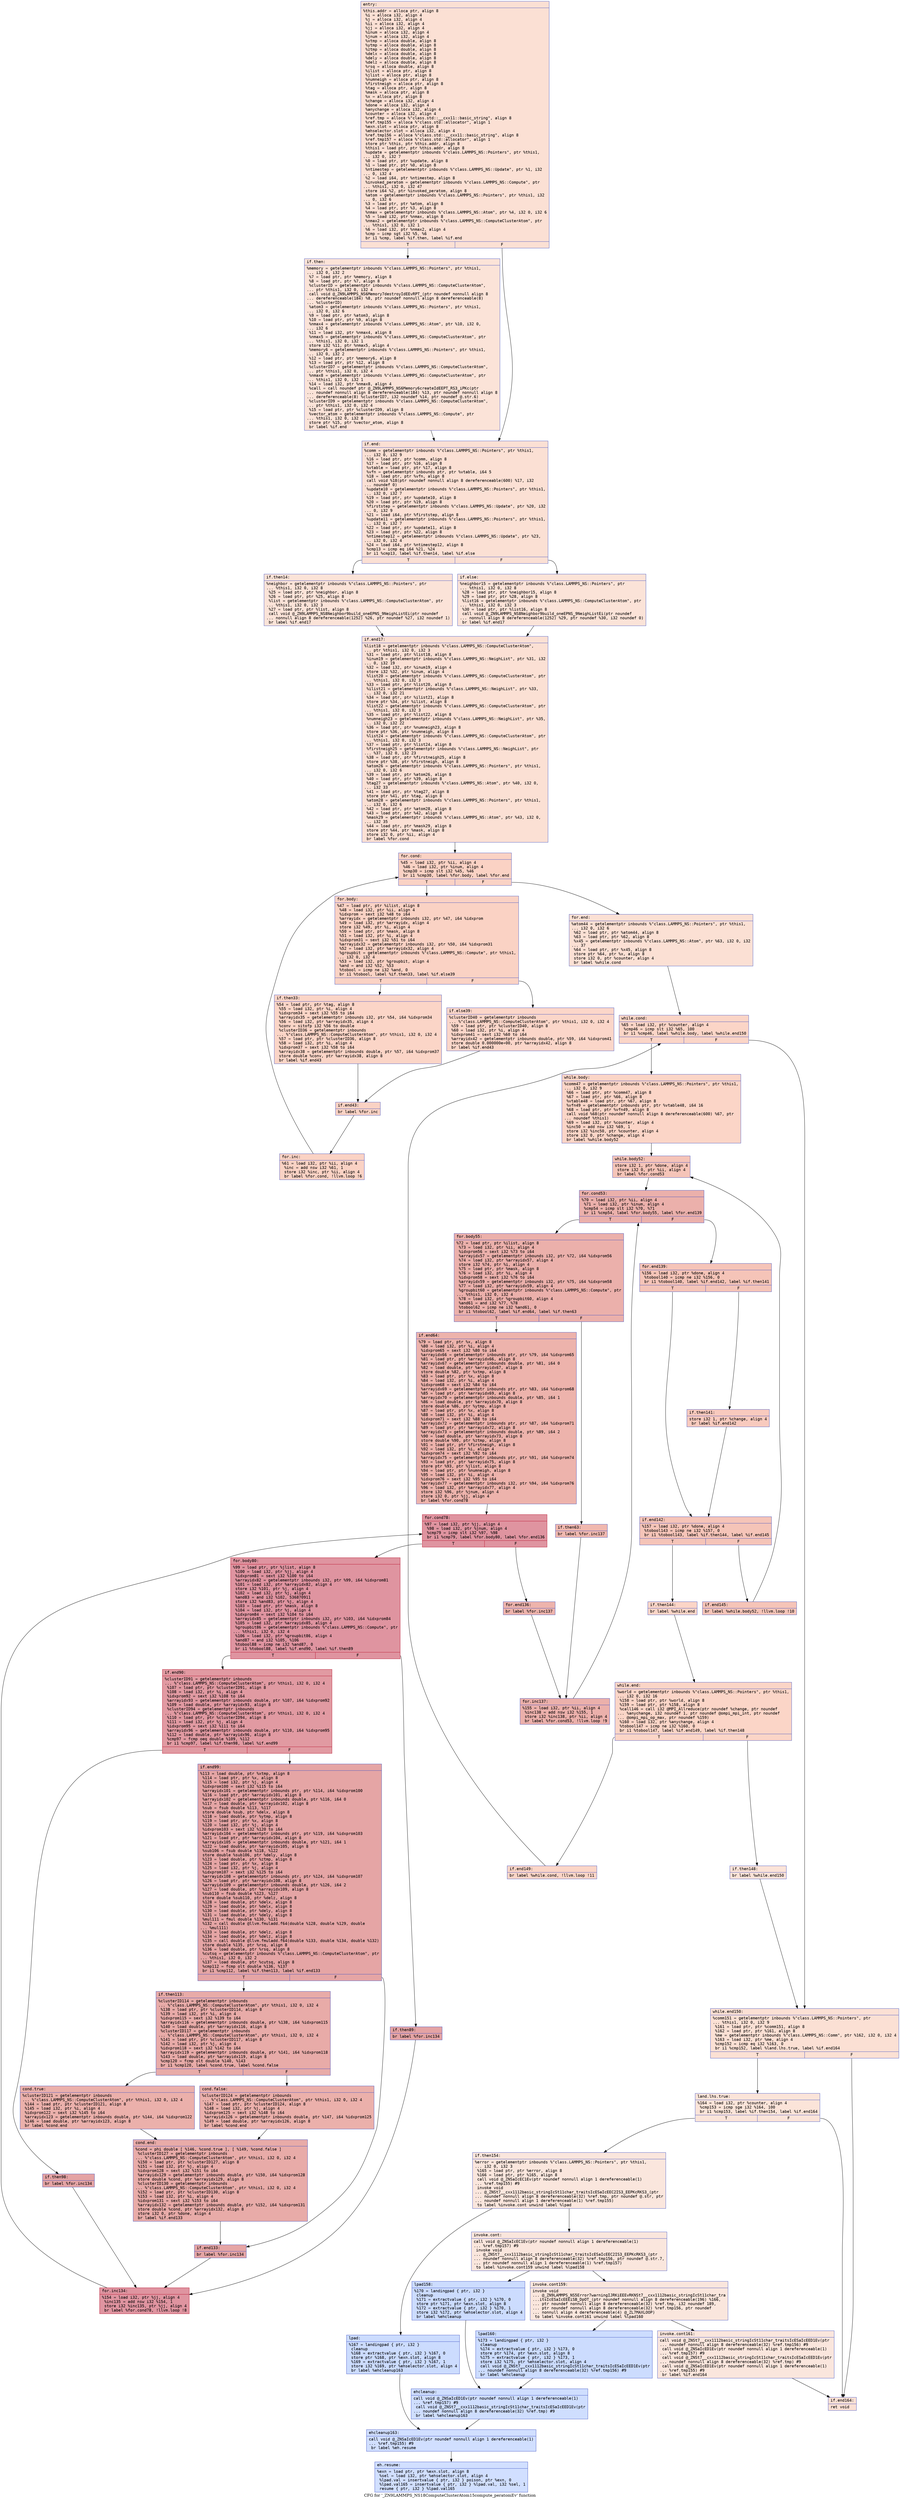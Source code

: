 digraph "CFG for '_ZN9LAMMPS_NS18ComputeClusterAtom15compute_peratomEv' function" {
	label="CFG for '_ZN9LAMMPS_NS18ComputeClusterAtom15compute_peratomEv' function";

	Node0x55ca2676bb70 [shape=record,color="#3d50c3ff", style=filled, fillcolor="#f7b99e70" fontname="Courier",label="{entry:\l|  %this.addr = alloca ptr, align 8\l  %i = alloca i32, align 4\l  %j = alloca i32, align 4\l  %ii = alloca i32, align 4\l  %jj = alloca i32, align 4\l  %inum = alloca i32, align 4\l  %jnum = alloca i32, align 4\l  %xtmp = alloca double, align 8\l  %ytmp = alloca double, align 8\l  %ztmp = alloca double, align 8\l  %delx = alloca double, align 8\l  %dely = alloca double, align 8\l  %delz = alloca double, align 8\l  %rsq = alloca double, align 8\l  %ilist = alloca ptr, align 8\l  %jlist = alloca ptr, align 8\l  %numneigh = alloca ptr, align 8\l  %firstneigh = alloca ptr, align 8\l  %tag = alloca ptr, align 8\l  %mask = alloca ptr, align 8\l  %x = alloca ptr, align 8\l  %change = alloca i32, align 4\l  %done = alloca i32, align 4\l  %anychange = alloca i32, align 4\l  %counter = alloca i32, align 4\l  %ref.tmp = alloca %\"class.std::__cxx11::basic_string\", align 8\l  %ref.tmp155 = alloca %\"class.std::allocator\", align 1\l  %exn.slot = alloca ptr, align 8\l  %ehselector.slot = alloca i32, align 4\l  %ref.tmp156 = alloca %\"class.std::__cxx11::basic_string\", align 8\l  %ref.tmp157 = alloca %\"class.std::allocator\", align 1\l  store ptr %this, ptr %this.addr, align 8\l  %this1 = load ptr, ptr %this.addr, align 8\l  %update = getelementptr inbounds %\"class.LAMMPS_NS::Pointers\", ptr %this1,\l... i32 0, i32 7\l  %0 = load ptr, ptr %update, align 8\l  %1 = load ptr, ptr %0, align 8\l  %ntimestep = getelementptr inbounds %\"class.LAMMPS_NS::Update\", ptr %1, i32\l... 0, i32 4\l  %2 = load i64, ptr %ntimestep, align 8\l  %invoked_peratom = getelementptr inbounds %\"class.LAMMPS_NS::Compute\", ptr\l... %this1, i32 0, i32 47\l  store i64 %2, ptr %invoked_peratom, align 8\l  %atom = getelementptr inbounds %\"class.LAMMPS_NS::Pointers\", ptr %this1, i32\l... 0, i32 6\l  %3 = load ptr, ptr %atom, align 8\l  %4 = load ptr, ptr %3, align 8\l  %nmax = getelementptr inbounds %\"class.LAMMPS_NS::Atom\", ptr %4, i32 0, i32 6\l  %5 = load i32, ptr %nmax, align 8\l  %nmax2 = getelementptr inbounds %\"class.LAMMPS_NS::ComputeClusterAtom\", ptr\l... %this1, i32 0, i32 1\l  %6 = load i32, ptr %nmax2, align 4\l  %cmp = icmp sgt i32 %5, %6\l  br i1 %cmp, label %if.then, label %if.end\l|{<s0>T|<s1>F}}"];
	Node0x55ca2676bb70:s0 -> Node0x55ca2676dd20[tooltip="entry -> if.then\nProbability 50.00%" ];
	Node0x55ca2676bb70:s1 -> Node0x55ca2676dd90[tooltip="entry -> if.end\nProbability 50.00%" ];
	Node0x55ca2676dd20 [shape=record,color="#3d50c3ff", style=filled, fillcolor="#f6bfa670" fontname="Courier",label="{if.then:\l|  %memory = getelementptr inbounds %\"class.LAMMPS_NS::Pointers\", ptr %this1,\l... i32 0, i32 2\l  %7 = load ptr, ptr %memory, align 8\l  %8 = load ptr, ptr %7, align 8\l  %clusterID = getelementptr inbounds %\"class.LAMMPS_NS::ComputeClusterAtom\",\l... ptr %this1, i32 0, i32 4\l  call void @_ZN9LAMMPS_NS6Memory7destroyIdEEvRPT_(ptr noundef nonnull align 8\l... dereferenceable(184) %8, ptr noundef nonnull align 8 dereferenceable(8)\l... %clusterID)\l  %atom3 = getelementptr inbounds %\"class.LAMMPS_NS::Pointers\", ptr %this1,\l... i32 0, i32 6\l  %9 = load ptr, ptr %atom3, align 8\l  %10 = load ptr, ptr %9, align 8\l  %nmax4 = getelementptr inbounds %\"class.LAMMPS_NS::Atom\", ptr %10, i32 0,\l... i32 6\l  %11 = load i32, ptr %nmax4, align 8\l  %nmax5 = getelementptr inbounds %\"class.LAMMPS_NS::ComputeClusterAtom\", ptr\l... %this1, i32 0, i32 1\l  store i32 %11, ptr %nmax5, align 4\l  %memory6 = getelementptr inbounds %\"class.LAMMPS_NS::Pointers\", ptr %this1,\l... i32 0, i32 2\l  %12 = load ptr, ptr %memory6, align 8\l  %13 = load ptr, ptr %12, align 8\l  %clusterID7 = getelementptr inbounds %\"class.LAMMPS_NS::ComputeClusterAtom\",\l... ptr %this1, i32 0, i32 4\l  %nmax8 = getelementptr inbounds %\"class.LAMMPS_NS::ComputeClusterAtom\", ptr\l... %this1, i32 0, i32 1\l  %14 = load i32, ptr %nmax8, align 4\l  %call = call noundef ptr @_ZN9LAMMPS_NS6Memory6createIdEEPT_RS3_iPKc(ptr\l... noundef nonnull align 8 dereferenceable(184) %13, ptr noundef nonnull align 8\l... dereferenceable(8) %clusterID7, i32 noundef %14, ptr noundef @.str.6)\l  %clusterID9 = getelementptr inbounds %\"class.LAMMPS_NS::ComputeClusterAtom\",\l... ptr %this1, i32 0, i32 4\l  %15 = load ptr, ptr %clusterID9, align 8\l  %vector_atom = getelementptr inbounds %\"class.LAMMPS_NS::Compute\", ptr\l... %this1, i32 0, i32 8\l  store ptr %15, ptr %vector_atom, align 8\l  br label %if.end\l}"];
	Node0x55ca2676dd20 -> Node0x55ca2676dd90[tooltip="if.then -> if.end\nProbability 100.00%" ];
	Node0x55ca2676dd90 [shape=record,color="#3d50c3ff", style=filled, fillcolor="#f7b99e70" fontname="Courier",label="{if.end:\l|  %comm = getelementptr inbounds %\"class.LAMMPS_NS::Pointers\", ptr %this1,\l... i32 0, i32 9\l  %16 = load ptr, ptr %comm, align 8\l  %17 = load ptr, ptr %16, align 8\l  %vtable = load ptr, ptr %17, align 8\l  %vfn = getelementptr inbounds ptr, ptr %vtable, i64 5\l  %18 = load ptr, ptr %vfn, align 8\l  call void %18(ptr noundef nonnull align 8 dereferenceable(600) %17, i32\l... noundef 0)\l  %update10 = getelementptr inbounds %\"class.LAMMPS_NS::Pointers\", ptr %this1,\l... i32 0, i32 7\l  %19 = load ptr, ptr %update10, align 8\l  %20 = load ptr, ptr %19, align 8\l  %firststep = getelementptr inbounds %\"class.LAMMPS_NS::Update\", ptr %20, i32\l... 0, i32 9\l  %21 = load i64, ptr %firststep, align 8\l  %update11 = getelementptr inbounds %\"class.LAMMPS_NS::Pointers\", ptr %this1,\l... i32 0, i32 7\l  %22 = load ptr, ptr %update11, align 8\l  %23 = load ptr, ptr %22, align 8\l  %ntimestep12 = getelementptr inbounds %\"class.LAMMPS_NS::Update\", ptr %23,\l... i32 0, i32 4\l  %24 = load i64, ptr %ntimestep12, align 8\l  %cmp13 = icmp eq i64 %21, %24\l  br i1 %cmp13, label %if.then14, label %if.else\l|{<s0>T|<s1>F}}"];
	Node0x55ca2676dd90:s0 -> Node0x55ca267702f0[tooltip="if.end -> if.then14\nProbability 50.00%" ];
	Node0x55ca2676dd90:s1 -> Node0x55ca267703d0[tooltip="if.end -> if.else\nProbability 50.00%" ];
	Node0x55ca267702f0 [shape=record,color="#3d50c3ff", style=filled, fillcolor="#f6bfa670" fontname="Courier",label="{if.then14:\l|  %neighbor = getelementptr inbounds %\"class.LAMMPS_NS::Pointers\", ptr\l... %this1, i32 0, i32 8\l  %25 = load ptr, ptr %neighbor, align 8\l  %26 = load ptr, ptr %25, align 8\l  %list = getelementptr inbounds %\"class.LAMMPS_NS::ComputeClusterAtom\", ptr\l... %this1, i32 0, i32 3\l  %27 = load ptr, ptr %list, align 8\l  call void @_ZN9LAMMPS_NS8Neighbor9build_oneEPNS_9NeighListEi(ptr noundef\l... nonnull align 8 dereferenceable(1252) %26, ptr noundef %27, i32 noundef 1)\l  br label %if.end17\l}"];
	Node0x55ca267702f0 -> Node0x55ca267709c0[tooltip="if.then14 -> if.end17\nProbability 100.00%" ];
	Node0x55ca267703d0 [shape=record,color="#3d50c3ff", style=filled, fillcolor="#f6bfa670" fontname="Courier",label="{if.else:\l|  %neighbor15 = getelementptr inbounds %\"class.LAMMPS_NS::Pointers\", ptr\l... %this1, i32 0, i32 8\l  %28 = load ptr, ptr %neighbor15, align 8\l  %29 = load ptr, ptr %28, align 8\l  %list16 = getelementptr inbounds %\"class.LAMMPS_NS::ComputeClusterAtom\", ptr\l... %this1, i32 0, i32 3\l  %30 = load ptr, ptr %list16, align 8\l  call void @_ZN9LAMMPS_NS8Neighbor9build_oneEPNS_9NeighListEi(ptr noundef\l... nonnull align 8 dereferenceable(1252) %29, ptr noundef %30, i32 noundef 0)\l  br label %if.end17\l}"];
	Node0x55ca267703d0 -> Node0x55ca267709c0[tooltip="if.else -> if.end17\nProbability 100.00%" ];
	Node0x55ca267709c0 [shape=record,color="#3d50c3ff", style=filled, fillcolor="#f7b99e70" fontname="Courier",label="{if.end17:\l|  %list18 = getelementptr inbounds %\"class.LAMMPS_NS::ComputeClusterAtom\",\l... ptr %this1, i32 0, i32 3\l  %31 = load ptr, ptr %list18, align 8\l  %inum19 = getelementptr inbounds %\"class.LAMMPS_NS::NeighList\", ptr %31, i32\l... 0, i32 19\l  %32 = load i32, ptr %inum19, align 4\l  store i32 %32, ptr %inum, align 4\l  %list20 = getelementptr inbounds %\"class.LAMMPS_NS::ComputeClusterAtom\", ptr\l... %this1, i32 0, i32 3\l  %33 = load ptr, ptr %list20, align 8\l  %ilist21 = getelementptr inbounds %\"class.LAMMPS_NS::NeighList\", ptr %33,\l... i32 0, i32 21\l  %34 = load ptr, ptr %ilist21, align 8\l  store ptr %34, ptr %ilist, align 8\l  %list22 = getelementptr inbounds %\"class.LAMMPS_NS::ComputeClusterAtom\", ptr\l... %this1, i32 0, i32 3\l  %35 = load ptr, ptr %list22, align 8\l  %numneigh23 = getelementptr inbounds %\"class.LAMMPS_NS::NeighList\", ptr %35,\l... i32 0, i32 22\l  %36 = load ptr, ptr %numneigh23, align 8\l  store ptr %36, ptr %numneigh, align 8\l  %list24 = getelementptr inbounds %\"class.LAMMPS_NS::ComputeClusterAtom\", ptr\l... %this1, i32 0, i32 3\l  %37 = load ptr, ptr %list24, align 8\l  %firstneigh25 = getelementptr inbounds %\"class.LAMMPS_NS::NeighList\", ptr\l... %37, i32 0, i32 23\l  %38 = load ptr, ptr %firstneigh25, align 8\l  store ptr %38, ptr %firstneigh, align 8\l  %atom26 = getelementptr inbounds %\"class.LAMMPS_NS::Pointers\", ptr %this1,\l... i32 0, i32 6\l  %39 = load ptr, ptr %atom26, align 8\l  %40 = load ptr, ptr %39, align 8\l  %tag27 = getelementptr inbounds %\"class.LAMMPS_NS::Atom\", ptr %40, i32 0,\l... i32 33\l  %41 = load ptr, ptr %tag27, align 8\l  store ptr %41, ptr %tag, align 8\l  %atom28 = getelementptr inbounds %\"class.LAMMPS_NS::Pointers\", ptr %this1,\l... i32 0, i32 6\l  %42 = load ptr, ptr %atom28, align 8\l  %43 = load ptr, ptr %42, align 8\l  %mask29 = getelementptr inbounds %\"class.LAMMPS_NS::Atom\", ptr %43, i32 0,\l... i32 35\l  %44 = load ptr, ptr %mask29, align 8\l  store ptr %44, ptr %mask, align 8\l  store i32 0, ptr %ii, align 4\l  br label %for.cond\l}"];
	Node0x55ca267709c0 -> Node0x55ca267725e0[tooltip="if.end17 -> for.cond\nProbability 100.00%" ];
	Node0x55ca267725e0 [shape=record,color="#3d50c3ff", style=filled, fillcolor="#f4987a70" fontname="Courier",label="{for.cond:\l|  %45 = load i32, ptr %ii, align 4\l  %46 = load i32, ptr %inum, align 4\l  %cmp30 = icmp slt i32 %45, %46\l  br i1 %cmp30, label %for.body, label %for.end\l|{<s0>T|<s1>F}}"];
	Node0x55ca267725e0:s0 -> Node0x55ca26772880[tooltip="for.cond -> for.body\nProbability 96.88%" ];
	Node0x55ca267725e0:s1 -> Node0x55ca26772900[tooltip="for.cond -> for.end\nProbability 3.12%" ];
	Node0x55ca26772880 [shape=record,color="#3d50c3ff", style=filled, fillcolor="#f4987a70" fontname="Courier",label="{for.body:\l|  %47 = load ptr, ptr %ilist, align 8\l  %48 = load i32, ptr %ii, align 4\l  %idxprom = sext i32 %48 to i64\l  %arrayidx = getelementptr inbounds i32, ptr %47, i64 %idxprom\l  %49 = load i32, ptr %arrayidx, align 4\l  store i32 %49, ptr %i, align 4\l  %50 = load ptr, ptr %mask, align 8\l  %51 = load i32, ptr %i, align 4\l  %idxprom31 = sext i32 %51 to i64\l  %arrayidx32 = getelementptr inbounds i32, ptr %50, i64 %idxprom31\l  %52 = load i32, ptr %arrayidx32, align 4\l  %groupbit = getelementptr inbounds %\"class.LAMMPS_NS::Compute\", ptr %this1,\l... i32 0, i32 4\l  %53 = load i32, ptr %groupbit, align 4\l  %and = and i32 %52, %53\l  %tobool = icmp ne i32 %and, 0\l  br i1 %tobool, label %if.then33, label %if.else39\l|{<s0>T|<s1>F}}"];
	Node0x55ca26772880:s0 -> Node0x55ca2675e2c0[tooltip="for.body -> if.then33\nProbability 62.50%" ];
	Node0x55ca26772880:s1 -> Node0x55ca2675e340[tooltip="for.body -> if.else39\nProbability 37.50%" ];
	Node0x55ca2675e2c0 [shape=record,color="#3d50c3ff", style=filled, fillcolor="#f5a08170" fontname="Courier",label="{if.then33:\l|  %54 = load ptr, ptr %tag, align 8\l  %55 = load i32, ptr %i, align 4\l  %idxprom34 = sext i32 %55 to i64\l  %arrayidx35 = getelementptr inbounds i32, ptr %54, i64 %idxprom34\l  %56 = load i32, ptr %arrayidx35, align 4\l  %conv = sitofp i32 %56 to double\l  %clusterID36 = getelementptr inbounds\l... %\"class.LAMMPS_NS::ComputeClusterAtom\", ptr %this1, i32 0, i32 4\l  %57 = load ptr, ptr %clusterID36, align 8\l  %58 = load i32, ptr %i, align 4\l  %idxprom37 = sext i32 %58 to i64\l  %arrayidx38 = getelementptr inbounds double, ptr %57, i64 %idxprom37\l  store double %conv, ptr %arrayidx38, align 8\l  br label %if.end43\l}"];
	Node0x55ca2675e2c0 -> Node0x55ca2676ec60[tooltip="if.then33 -> if.end43\nProbability 100.00%" ];
	Node0x55ca2675e340 [shape=record,color="#3d50c3ff", style=filled, fillcolor="#f6a38570" fontname="Courier",label="{if.else39:\l|  %clusterID40 = getelementptr inbounds\l... %\"class.LAMMPS_NS::ComputeClusterAtom\", ptr %this1, i32 0, i32 4\l  %59 = load ptr, ptr %clusterID40, align 8\l  %60 = load i32, ptr %i, align 4\l  %idxprom41 = sext i32 %60 to i64\l  %arrayidx42 = getelementptr inbounds double, ptr %59, i64 %idxprom41\l  store double 0.000000e+00, ptr %arrayidx42, align 8\l  br label %if.end43\l}"];
	Node0x55ca2675e340 -> Node0x55ca2676ec60[tooltip="if.else39 -> if.end43\nProbability 100.00%" ];
	Node0x55ca2676ec60 [shape=record,color="#3d50c3ff", style=filled, fillcolor="#f4987a70" fontname="Courier",label="{if.end43:\l|  br label %for.inc\l}"];
	Node0x55ca2676ec60 -> Node0x55ca2675f7f0[tooltip="if.end43 -> for.inc\nProbability 100.00%" ];
	Node0x55ca2675f7f0 [shape=record,color="#3d50c3ff", style=filled, fillcolor="#f4987a70" fontname="Courier",label="{for.inc:\l|  %61 = load i32, ptr %ii, align 4\l  %inc = add nsw i32 %61, 1\l  store i32 %inc, ptr %ii, align 4\l  br label %for.cond, !llvm.loop !6\l}"];
	Node0x55ca2675f7f0 -> Node0x55ca267725e0[tooltip="for.inc -> for.cond\nProbability 100.00%" ];
	Node0x55ca26772900 [shape=record,color="#3d50c3ff", style=filled, fillcolor="#f7b99e70" fontname="Courier",label="{for.end:\l|  %atom44 = getelementptr inbounds %\"class.LAMMPS_NS::Pointers\", ptr %this1,\l... i32 0, i32 6\l  %62 = load ptr, ptr %atom44, align 8\l  %63 = load ptr, ptr %62, align 8\l  %x45 = getelementptr inbounds %\"class.LAMMPS_NS::Atom\", ptr %63, i32 0, i32\l... 37\l  %64 = load ptr, ptr %x45, align 8\l  store ptr %64, ptr %x, align 8\l  store i32 0, ptr %counter, align 4\l  br label %while.cond\l}"];
	Node0x55ca26772900 -> Node0x55ca26778d70[tooltip="for.end -> while.cond\nProbability 100.00%" ];
	Node0x55ca26778d70 [shape=record,color="#3d50c3ff", style=filled, fillcolor="#f5a08170" fontname="Courier",label="{while.cond:\l|  %65 = load i32, ptr %counter, align 4\l  %cmp46 = icmp slt i32 %65, 100\l  br i1 %cmp46, label %while.body, label %while.end150\l|{<s0>T|<s1>F}}"];
	Node0x55ca26778d70:s0 -> Node0x55ca26778f90[tooltip="while.cond -> while.body\nProbability 96.88%" ];
	Node0x55ca26778d70:s1 -> Node0x55ca26779010[tooltip="while.cond -> while.end150\nProbability 3.12%" ];
	Node0x55ca26778f90 [shape=record,color="#3d50c3ff", style=filled, fillcolor="#f5a08170" fontname="Courier",label="{while.body:\l|  %comm47 = getelementptr inbounds %\"class.LAMMPS_NS::Pointers\", ptr %this1,\l... i32 0, i32 9\l  %66 = load ptr, ptr %comm47, align 8\l  %67 = load ptr, ptr %66, align 8\l  %vtable48 = load ptr, ptr %67, align 8\l  %vfn49 = getelementptr inbounds ptr, ptr %vtable48, i64 16\l  %68 = load ptr, ptr %vfn49, align 8\l  call void %68(ptr noundef nonnull align 8 dereferenceable(600) %67, ptr\l... noundef %this1)\l  %69 = load i32, ptr %counter, align 4\l  %inc50 = add nsw i32 %69, 1\l  store i32 %inc50, ptr %counter, align 4\l  store i32 0, ptr %change, align 4\l  br label %while.body52\l}"];
	Node0x55ca26778f90 -> Node0x55ca267798e0[tooltip="while.body -> while.body52\nProbability 100.00%" ];
	Node0x55ca267798e0 [shape=record,color="#3d50c3ff", style=filled, fillcolor="#e97a5f70" fontname="Courier",label="{while.body52:\l|  store i32 1, ptr %done, align 4\l  store i32 0, ptr %ii, align 4\l  br label %for.cond53\l}"];
	Node0x55ca267798e0 -> Node0x55ca26779b10[tooltip="while.body52 -> for.cond53\nProbability 100.00%" ];
	Node0x55ca26779b10 [shape=record,color="#3d50c3ff", style=filled, fillcolor="#d24b4070" fontname="Courier",label="{for.cond53:\l|  %70 = load i32, ptr %ii, align 4\l  %71 = load i32, ptr %inum, align 4\l  %cmp54 = icmp slt i32 %70, %71\l  br i1 %cmp54, label %for.body55, label %for.end139\l|{<s0>T|<s1>F}}"];
	Node0x55ca26779b10:s0 -> Node0x55ca26779d90[tooltip="for.cond53 -> for.body55\nProbability 96.88%" ];
	Node0x55ca26779b10:s1 -> Node0x55ca26779e10[tooltip="for.cond53 -> for.end139\nProbability 3.12%" ];
	Node0x55ca26779d90 [shape=record,color="#3d50c3ff", style=filled, fillcolor="#d24b4070" fontname="Courier",label="{for.body55:\l|  %72 = load ptr, ptr %ilist, align 8\l  %73 = load i32, ptr %ii, align 4\l  %idxprom56 = sext i32 %73 to i64\l  %arrayidx57 = getelementptr inbounds i32, ptr %72, i64 %idxprom56\l  %74 = load i32, ptr %arrayidx57, align 4\l  store i32 %74, ptr %i, align 4\l  %75 = load ptr, ptr %mask, align 8\l  %76 = load i32, ptr %i, align 4\l  %idxprom58 = sext i32 %76 to i64\l  %arrayidx59 = getelementptr inbounds i32, ptr %75, i64 %idxprom58\l  %77 = load i32, ptr %arrayidx59, align 4\l  %groupbit60 = getelementptr inbounds %\"class.LAMMPS_NS::Compute\", ptr\l... %this1, i32 0, i32 4\l  %78 = load i32, ptr %groupbit60, align 4\l  %and61 = and i32 %77, %78\l  %tobool62 = icmp ne i32 %and61, 0\l  br i1 %tobool62, label %if.end64, label %if.then63\l|{<s0>T|<s1>F}}"];
	Node0x55ca26779d90:s0 -> Node0x55ca2677a8a0[tooltip="for.body55 -> if.end64\nProbability 62.50%" ];
	Node0x55ca26779d90:s1 -> Node0x55ca2677a920[tooltip="for.body55 -> if.then63\nProbability 37.50%" ];
	Node0x55ca2677a920 [shape=record,color="#3d50c3ff", style=filled, fillcolor="#dc5d4a70" fontname="Courier",label="{if.then63:\l|  br label %for.inc137\l}"];
	Node0x55ca2677a920 -> Node0x55ca2677aab0[tooltip="if.then63 -> for.inc137\nProbability 100.00%" ];
	Node0x55ca2677a8a0 [shape=record,color="#3d50c3ff", style=filled, fillcolor="#d6524470" fontname="Courier",label="{if.end64:\l|  %79 = load ptr, ptr %x, align 8\l  %80 = load i32, ptr %i, align 4\l  %idxprom65 = sext i32 %80 to i64\l  %arrayidx66 = getelementptr inbounds ptr, ptr %79, i64 %idxprom65\l  %81 = load ptr, ptr %arrayidx66, align 8\l  %arrayidx67 = getelementptr inbounds double, ptr %81, i64 0\l  %82 = load double, ptr %arrayidx67, align 8\l  store double %82, ptr %xtmp, align 8\l  %83 = load ptr, ptr %x, align 8\l  %84 = load i32, ptr %i, align 4\l  %idxprom68 = sext i32 %84 to i64\l  %arrayidx69 = getelementptr inbounds ptr, ptr %83, i64 %idxprom68\l  %85 = load ptr, ptr %arrayidx69, align 8\l  %arrayidx70 = getelementptr inbounds double, ptr %85, i64 1\l  %86 = load double, ptr %arrayidx70, align 8\l  store double %86, ptr %ytmp, align 8\l  %87 = load ptr, ptr %x, align 8\l  %88 = load i32, ptr %i, align 4\l  %idxprom71 = sext i32 %88 to i64\l  %arrayidx72 = getelementptr inbounds ptr, ptr %87, i64 %idxprom71\l  %89 = load ptr, ptr %arrayidx72, align 8\l  %arrayidx73 = getelementptr inbounds double, ptr %89, i64 2\l  %90 = load double, ptr %arrayidx73, align 8\l  store double %90, ptr %ztmp, align 8\l  %91 = load ptr, ptr %firstneigh, align 8\l  %92 = load i32, ptr %i, align 4\l  %idxprom74 = sext i32 %92 to i64\l  %arrayidx75 = getelementptr inbounds ptr, ptr %91, i64 %idxprom74\l  %93 = load ptr, ptr %arrayidx75, align 8\l  store ptr %93, ptr %jlist, align 8\l  %94 = load ptr, ptr %numneigh, align 8\l  %95 = load i32, ptr %i, align 4\l  %idxprom76 = sext i32 %95 to i64\l  %arrayidx77 = getelementptr inbounds i32, ptr %94, i64 %idxprom76\l  %96 = load i32, ptr %arrayidx77, align 4\l  store i32 %96, ptr %jnum, align 4\l  store i32 0, ptr %jj, align 4\l  br label %for.cond78\l}"];
	Node0x55ca2677a8a0 -> Node0x55ca26772dd0[tooltip="if.end64 -> for.cond78\nProbability 100.00%" ];
	Node0x55ca26772dd0 [shape=record,color="#b70d28ff", style=filled, fillcolor="#b70d2870" fontname="Courier",label="{for.cond78:\l|  %97 = load i32, ptr %jj, align 4\l  %98 = load i32, ptr %jnum, align 4\l  %cmp79 = icmp slt i32 %97, %98\l  br i1 %cmp79, label %for.body80, label %for.end136\l|{<s0>T|<s1>F}}"];
	Node0x55ca26772dd0:s0 -> Node0x55ca26773070[tooltip="for.cond78 -> for.body80\nProbability 96.88%" ];
	Node0x55ca26772dd0:s1 -> Node0x55ca267730f0[tooltip="for.cond78 -> for.end136\nProbability 3.12%" ];
	Node0x55ca26773070 [shape=record,color="#b70d28ff", style=filled, fillcolor="#b70d2870" fontname="Courier",label="{for.body80:\l|  %99 = load ptr, ptr %jlist, align 8\l  %100 = load i32, ptr %jj, align 4\l  %idxprom81 = sext i32 %100 to i64\l  %arrayidx82 = getelementptr inbounds i32, ptr %99, i64 %idxprom81\l  %101 = load i32, ptr %arrayidx82, align 4\l  store i32 %101, ptr %j, align 4\l  %102 = load i32, ptr %j, align 4\l  %and83 = and i32 %102, 536870911\l  store i32 %and83, ptr %j, align 4\l  %103 = load ptr, ptr %mask, align 8\l  %104 = load i32, ptr %j, align 4\l  %idxprom84 = sext i32 %104 to i64\l  %arrayidx85 = getelementptr inbounds i32, ptr %103, i64 %idxprom84\l  %105 = load i32, ptr %arrayidx85, align 4\l  %groupbit86 = getelementptr inbounds %\"class.LAMMPS_NS::Compute\", ptr\l... %this1, i32 0, i32 4\l  %106 = load i32, ptr %groupbit86, align 4\l  %and87 = and i32 %105, %106\l  %tobool88 = icmp ne i32 %and87, 0\l  br i1 %tobool88, label %if.end90, label %if.then89\l|{<s0>T|<s1>F}}"];
	Node0x55ca26773070:s0 -> Node0x55ca2677da40[tooltip="for.body80 -> if.end90\nProbability 62.50%" ];
	Node0x55ca26773070:s1 -> Node0x55ca2677dac0[tooltip="for.body80 -> if.then89\nProbability 37.50%" ];
	Node0x55ca2677dac0 [shape=record,color="#3d50c3ff", style=filled, fillcolor="#c32e3170" fontname="Courier",label="{if.then89:\l|  br label %for.inc134\l}"];
	Node0x55ca2677dac0 -> Node0x55ca2677dc50[tooltip="if.then89 -> for.inc134\nProbability 100.00%" ];
	Node0x55ca2677da40 [shape=record,color="#b70d28ff", style=filled, fillcolor="#bb1b2c70" fontname="Courier",label="{if.end90:\l|  %clusterID91 = getelementptr inbounds\l... %\"class.LAMMPS_NS::ComputeClusterAtom\", ptr %this1, i32 0, i32 4\l  %107 = load ptr, ptr %clusterID91, align 8\l  %108 = load i32, ptr %i, align 4\l  %idxprom92 = sext i32 %108 to i64\l  %arrayidx93 = getelementptr inbounds double, ptr %107, i64 %idxprom92\l  %109 = load double, ptr %arrayidx93, align 8\l  %clusterID94 = getelementptr inbounds\l... %\"class.LAMMPS_NS::ComputeClusterAtom\", ptr %this1, i32 0, i32 4\l  %110 = load ptr, ptr %clusterID94, align 8\l  %111 = load i32, ptr %j, align 4\l  %idxprom95 = sext i32 %111 to i64\l  %arrayidx96 = getelementptr inbounds double, ptr %110, i64 %idxprom95\l  %112 = load double, ptr %arrayidx96, align 8\l  %cmp97 = fcmp oeq double %109, %112\l  br i1 %cmp97, label %if.then98, label %if.end99\l|{<s0>T|<s1>F}}"];
	Node0x55ca2677da40:s0 -> Node0x55ca2677e5b0[tooltip="if.end90 -> if.then98\nProbability 62.50%" ];
	Node0x55ca2677da40:s1 -> Node0x55ca2677e630[tooltip="if.end90 -> if.end99\nProbability 37.50%" ];
	Node0x55ca2677e5b0 [shape=record,color="#3d50c3ff", style=filled, fillcolor="#c32e3170" fontname="Courier",label="{if.then98:\l|  br label %for.inc134\l}"];
	Node0x55ca2677e5b0 -> Node0x55ca2677dc50[tooltip="if.then98 -> for.inc134\nProbability 100.00%" ];
	Node0x55ca2677e630 [shape=record,color="#3d50c3ff", style=filled, fillcolor="#c5333470" fontname="Courier",label="{if.end99:\l|  %113 = load double, ptr %xtmp, align 8\l  %114 = load ptr, ptr %x, align 8\l  %115 = load i32, ptr %j, align 4\l  %idxprom100 = sext i32 %115 to i64\l  %arrayidx101 = getelementptr inbounds ptr, ptr %114, i64 %idxprom100\l  %116 = load ptr, ptr %arrayidx101, align 8\l  %arrayidx102 = getelementptr inbounds double, ptr %116, i64 0\l  %117 = load double, ptr %arrayidx102, align 8\l  %sub = fsub double %113, %117\l  store double %sub, ptr %delx, align 8\l  %118 = load double, ptr %ytmp, align 8\l  %119 = load ptr, ptr %x, align 8\l  %120 = load i32, ptr %j, align 4\l  %idxprom103 = sext i32 %120 to i64\l  %arrayidx104 = getelementptr inbounds ptr, ptr %119, i64 %idxprom103\l  %121 = load ptr, ptr %arrayidx104, align 8\l  %arrayidx105 = getelementptr inbounds double, ptr %121, i64 1\l  %122 = load double, ptr %arrayidx105, align 8\l  %sub106 = fsub double %118, %122\l  store double %sub106, ptr %dely, align 8\l  %123 = load double, ptr %ztmp, align 8\l  %124 = load ptr, ptr %x, align 8\l  %125 = load i32, ptr %j, align 4\l  %idxprom107 = sext i32 %125 to i64\l  %arrayidx108 = getelementptr inbounds ptr, ptr %124, i64 %idxprom107\l  %126 = load ptr, ptr %arrayidx108, align 8\l  %arrayidx109 = getelementptr inbounds double, ptr %126, i64 2\l  %127 = load double, ptr %arrayidx109, align 8\l  %sub110 = fsub double %123, %127\l  store double %sub110, ptr %delz, align 8\l  %128 = load double, ptr %delx, align 8\l  %129 = load double, ptr %delx, align 8\l  %130 = load double, ptr %dely, align 8\l  %131 = load double, ptr %dely, align 8\l  %mul111 = fmul double %130, %131\l  %132 = call double @llvm.fmuladd.f64(double %128, double %129, double\l... %mul111)\l  %133 = load double, ptr %delz, align 8\l  %134 = load double, ptr %delz, align 8\l  %135 = call double @llvm.fmuladd.f64(double %133, double %134, double %132)\l  store double %135, ptr %rsq, align 8\l  %136 = load double, ptr %rsq, align 8\l  %cutsq = getelementptr inbounds %\"class.LAMMPS_NS::ComputeClusterAtom\", ptr\l... %this1, i32 0, i32 2\l  %137 = load double, ptr %cutsq, align 8\l  %cmp112 = fcmp olt double %136, %137\l  br i1 %cmp112, label %if.then113, label %if.end133\l|{<s0>T|<s1>F}}"];
	Node0x55ca2677e630:s0 -> Node0x55ca267802e0[tooltip="if.end99 -> if.then113\nProbability 50.00%" ];
	Node0x55ca2677e630:s1 -> Node0x55ca26780330[tooltip="if.end99 -> if.end133\nProbability 50.00%" ];
	Node0x55ca267802e0 [shape=record,color="#3d50c3ff", style=filled, fillcolor="#cc403a70" fontname="Courier",label="{if.then113:\l|  %clusterID114 = getelementptr inbounds\l... %\"class.LAMMPS_NS::ComputeClusterAtom\", ptr %this1, i32 0, i32 4\l  %138 = load ptr, ptr %clusterID114, align 8\l  %139 = load i32, ptr %i, align 4\l  %idxprom115 = sext i32 %139 to i64\l  %arrayidx116 = getelementptr inbounds double, ptr %138, i64 %idxprom115\l  %140 = load double, ptr %arrayidx116, align 8\l  %clusterID117 = getelementptr inbounds\l... %\"class.LAMMPS_NS::ComputeClusterAtom\", ptr %this1, i32 0, i32 4\l  %141 = load ptr, ptr %clusterID117, align 8\l  %142 = load i32, ptr %j, align 4\l  %idxprom118 = sext i32 %142 to i64\l  %arrayidx119 = getelementptr inbounds double, ptr %141, i64 %idxprom118\l  %143 = load double, ptr %arrayidx119, align 8\l  %cmp120 = fcmp olt double %140, %143\l  br i1 %cmp120, label %cond.true, label %cond.false\l|{<s0>T|<s1>F}}"];
	Node0x55ca267802e0:s0 -> Node0x55ca26780d00[tooltip="if.then113 -> cond.true\nProbability 50.00%" ];
	Node0x55ca267802e0:s1 -> Node0x55ca2675e850[tooltip="if.then113 -> cond.false\nProbability 50.00%" ];
	Node0x55ca26780d00 [shape=record,color="#3d50c3ff", style=filled, fillcolor="#d24b4070" fontname="Courier",label="{cond.true:\l|  %clusterID121 = getelementptr inbounds\l... %\"class.LAMMPS_NS::ComputeClusterAtom\", ptr %this1, i32 0, i32 4\l  %144 = load ptr, ptr %clusterID121, align 8\l  %145 = load i32, ptr %i, align 4\l  %idxprom122 = sext i32 %145 to i64\l  %arrayidx123 = getelementptr inbounds double, ptr %144, i64 %idxprom122\l  %146 = load double, ptr %arrayidx123, align 8\l  br label %cond.end\l}"];
	Node0x55ca26780d00 -> Node0x55ca2675edc0[tooltip="cond.true -> cond.end\nProbability 100.00%" ];
	Node0x55ca2675e850 [shape=record,color="#3d50c3ff", style=filled, fillcolor="#d24b4070" fontname="Courier",label="{cond.false:\l|  %clusterID124 = getelementptr inbounds\l... %\"class.LAMMPS_NS::ComputeClusterAtom\", ptr %this1, i32 0, i32 4\l  %147 = load ptr, ptr %clusterID124, align 8\l  %148 = load i32, ptr %j, align 4\l  %idxprom125 = sext i32 %148 to i64\l  %arrayidx126 = getelementptr inbounds double, ptr %147, i64 %idxprom125\l  %149 = load double, ptr %arrayidx126, align 8\l  br label %cond.end\l}"];
	Node0x55ca2675e850 -> Node0x55ca2675edc0[tooltip="cond.false -> cond.end\nProbability 100.00%" ];
	Node0x55ca2675edc0 [shape=record,color="#3d50c3ff", style=filled, fillcolor="#cc403a70" fontname="Courier",label="{cond.end:\l|  %cond = phi double [ %146, %cond.true ], [ %149, %cond.false ]\l  %clusterID127 = getelementptr inbounds\l... %\"class.LAMMPS_NS::ComputeClusterAtom\", ptr %this1, i32 0, i32 4\l  %150 = load ptr, ptr %clusterID127, align 8\l  %151 = load i32, ptr %j, align 4\l  %idxprom128 = sext i32 %151 to i64\l  %arrayidx129 = getelementptr inbounds double, ptr %150, i64 %idxprom128\l  store double %cond, ptr %arrayidx129, align 8\l  %clusterID130 = getelementptr inbounds\l... %\"class.LAMMPS_NS::ComputeClusterAtom\", ptr %this1, i32 0, i32 4\l  %152 = load ptr, ptr %clusterID130, align 8\l  %153 = load i32, ptr %i, align 4\l  %idxprom131 = sext i32 %153 to i64\l  %arrayidx132 = getelementptr inbounds double, ptr %152, i64 %idxprom131\l  store double %cond, ptr %arrayidx132, align 8\l  store i32 0, ptr %done, align 4\l  br label %if.end133\l}"];
	Node0x55ca2675edc0 -> Node0x55ca26780330[tooltip="cond.end -> if.end133\nProbability 100.00%" ];
	Node0x55ca26780330 [shape=record,color="#3d50c3ff", style=filled, fillcolor="#c5333470" fontname="Courier",label="{if.end133:\l|  br label %for.inc134\l}"];
	Node0x55ca26780330 -> Node0x55ca2677dc50[tooltip="if.end133 -> for.inc134\nProbability 100.00%" ];
	Node0x55ca2677dc50 [shape=record,color="#b70d28ff", style=filled, fillcolor="#b70d2870" fontname="Courier",label="{for.inc134:\l|  %154 = load i32, ptr %jj, align 4\l  %inc135 = add nsw i32 %154, 1\l  store i32 %inc135, ptr %jj, align 4\l  br label %for.cond78, !llvm.loop !8\l}"];
	Node0x55ca2677dc50 -> Node0x55ca26772dd0[tooltip="for.inc134 -> for.cond78\nProbability 100.00%" ];
	Node0x55ca267730f0 [shape=record,color="#3d50c3ff", style=filled, fillcolor="#d6524470" fontname="Courier",label="{for.end136:\l|  br label %for.inc137\l}"];
	Node0x55ca267730f0 -> Node0x55ca2677aab0[tooltip="for.end136 -> for.inc137\nProbability 100.00%" ];
	Node0x55ca2677aab0 [shape=record,color="#3d50c3ff", style=filled, fillcolor="#d24b4070" fontname="Courier",label="{for.inc137:\l|  %155 = load i32, ptr %ii, align 4\l  %inc138 = add nsw i32 %155, 1\l  store i32 %inc138, ptr %ii, align 4\l  br label %for.cond53, !llvm.loop !9\l}"];
	Node0x55ca2677aab0 -> Node0x55ca26779b10[tooltip="for.inc137 -> for.cond53\nProbability 100.00%" ];
	Node0x55ca26779e10 [shape=record,color="#3d50c3ff", style=filled, fillcolor="#e97a5f70" fontname="Courier",label="{for.end139:\l|  %156 = load i32, ptr %done, align 4\l  %tobool140 = icmp ne i32 %156, 0\l  br i1 %tobool140, label %if.end142, label %if.then141\l|{<s0>T|<s1>F}}"];
	Node0x55ca26779e10:s0 -> Node0x55ca267836a0[tooltip="for.end139 -> if.end142\nProbability 62.50%" ];
	Node0x55ca26779e10:s1 -> Node0x55ca26783720[tooltip="for.end139 -> if.then141\nProbability 37.50%" ];
	Node0x55ca26783720 [shape=record,color="#3d50c3ff", style=filled, fillcolor="#ef886b70" fontname="Courier",label="{if.then141:\l|  store i32 1, ptr %change, align 4\l  br label %if.end142\l}"];
	Node0x55ca26783720 -> Node0x55ca267836a0[tooltip="if.then141 -> if.end142\nProbability 100.00%" ];
	Node0x55ca267836a0 [shape=record,color="#3d50c3ff", style=filled, fillcolor="#e97a5f70" fontname="Courier",label="{if.end142:\l|  %157 = load i32, ptr %done, align 4\l  %tobool143 = icmp ne i32 %157, 0\l  br i1 %tobool143, label %if.then144, label %if.end145\l|{<s0>T|<s1>F}}"];
	Node0x55ca267836a0:s0 -> Node0x55ca26783aa0[tooltip="if.end142 -> if.then144\nProbability 3.12%" ];
	Node0x55ca267836a0:s1 -> Node0x55ca26783b20[tooltip="if.end142 -> if.end145\nProbability 96.88%" ];
	Node0x55ca26783aa0 [shape=record,color="#3d50c3ff", style=filled, fillcolor="#f5a08170" fontname="Courier",label="{if.then144:\l|  br label %while.end\l}"];
	Node0x55ca26783aa0 -> Node0x55ca26783c50[tooltip="if.then144 -> while.end\nProbability 100.00%" ];
	Node0x55ca26783b20 [shape=record,color="#3d50c3ff", style=filled, fillcolor="#e97a5f70" fontname="Courier",label="{if.end145:\l|  br label %while.body52, !llvm.loop !10\l}"];
	Node0x55ca26783b20 -> Node0x55ca267798e0[tooltip="if.end145 -> while.body52\nProbability 100.00%" ];
	Node0x55ca26783c50 [shape=record,color="#3d50c3ff", style=filled, fillcolor="#f5a08170" fontname="Courier",label="{while.end:\l|  %world = getelementptr inbounds %\"class.LAMMPS_NS::Pointers\", ptr %this1,\l... i32 0, i32 16\l  %158 = load ptr, ptr %world, align 8\l  %159 = load ptr, ptr %158, align 8\l  %call146 = call i32 @MPI_Allreduce(ptr noundef %change, ptr noundef\l... %anychange, i32 noundef 1, ptr noundef @ompi_mpi_int, ptr noundef\l... @ompi_mpi_op_max, ptr noundef %159)\l  %160 = load i32, ptr %anychange, align 4\l  %tobool147 = icmp ne i32 %160, 0\l  br i1 %tobool147, label %if.end149, label %if.then148\l|{<s0>T|<s1>F}}"];
	Node0x55ca26783c50:s0 -> Node0x55ca267844a0[tooltip="while.end -> if.end149\nProbability 96.88%" ];
	Node0x55ca26783c50:s1 -> Node0x55ca26784520[tooltip="while.end -> if.then148\nProbability 3.12%" ];
	Node0x55ca26784520 [shape=record,color="#3d50c3ff", style=filled, fillcolor="#f6bfa670" fontname="Courier",label="{if.then148:\l|  br label %while.end150\l}"];
	Node0x55ca26784520 -> Node0x55ca26779010[tooltip="if.then148 -> while.end150\nProbability 100.00%" ];
	Node0x55ca267844a0 [shape=record,color="#3d50c3ff", style=filled, fillcolor="#f5a08170" fontname="Courier",label="{if.end149:\l|  br label %while.cond, !llvm.loop !11\l}"];
	Node0x55ca267844a0 -> Node0x55ca26778d70[tooltip="if.end149 -> while.cond\nProbability 100.00%" ];
	Node0x55ca26779010 [shape=record,color="#3d50c3ff", style=filled, fillcolor="#f7b99e70" fontname="Courier",label="{while.end150:\l|  %comm151 = getelementptr inbounds %\"class.LAMMPS_NS::Pointers\", ptr\l... %this1, i32 0, i32 9\l  %161 = load ptr, ptr %comm151, align 8\l  %162 = load ptr, ptr %161, align 8\l  %me = getelementptr inbounds %\"class.LAMMPS_NS::Comm\", ptr %162, i32 0, i32 4\l  %163 = load i32, ptr %me, align 4\l  %cmp152 = icmp eq i32 %163, 0\l  br i1 %cmp152, label %land.lhs.true, label %if.end164\l|{<s0>T|<s1>F}}"];
	Node0x55ca26779010:s0 -> Node0x55ca26784c50[tooltip="while.end150 -> land.lhs.true\nProbability 37.50%" ];
	Node0x55ca26779010:s1 -> Node0x55ca26784cd0[tooltip="while.end150 -> if.end164\nProbability 62.50%" ];
	Node0x55ca26784c50 [shape=record,color="#3d50c3ff", style=filled, fillcolor="#f5c1a970" fontname="Courier",label="{land.lhs.true:\l|  %164 = load i32, ptr %counter, align 4\l  %cmp153 = icmp sge i32 %164, 100\l  br i1 %cmp153, label %if.then154, label %if.end164\l|{<s0>T|<s1>F}}"];
	Node0x55ca26784c50:s0 -> Node0x55ca26784f30[tooltip="land.lhs.true -> if.then154\nProbability 50.00%" ];
	Node0x55ca26784c50:s1 -> Node0x55ca26784cd0[tooltip="land.lhs.true -> if.end164\nProbability 50.00%" ];
	Node0x55ca26784f30 [shape=record,color="#3d50c3ff", style=filled, fillcolor="#f3c7b170" fontname="Courier",label="{if.then154:\l|  %error = getelementptr inbounds %\"class.LAMMPS_NS::Pointers\", ptr %this1,\l... i32 0, i32 3\l  %165 = load ptr, ptr %error, align 8\l  %166 = load ptr, ptr %165, align 8\l  call void @_ZNSaIcEC1Ev(ptr noundef nonnull align 1 dereferenceable(1)\l... %ref.tmp155) #9\l  invoke void\l... @_ZNSt7__cxx1112basic_stringIcSt11char_traitsIcESaIcEEC2IS3_EEPKcRKS3_(ptr\l... noundef nonnull align 8 dereferenceable(32) %ref.tmp, ptr noundef @.str, ptr\l... noundef nonnull align 1 dereferenceable(1) %ref.tmp155)\l          to label %invoke.cont unwind label %lpad\l}"];
	Node0x55ca26784f30 -> Node0x55ca267853c0[tooltip="if.then154 -> invoke.cont\nProbability 100.00%" ];
	Node0x55ca26784f30 -> Node0x55ca26785440[tooltip="if.then154 -> lpad\nProbability 0.00%" ];
	Node0x55ca267853c0 [shape=record,color="#3d50c3ff", style=filled, fillcolor="#f3c7b170" fontname="Courier",label="{invoke.cont:\l|  call void @_ZNSaIcEC1Ev(ptr noundef nonnull align 1 dereferenceable(1)\l... %ref.tmp157) #9\l  invoke void\l... @_ZNSt7__cxx1112basic_stringIcSt11char_traitsIcESaIcEEC2IS3_EEPKcRKS3_(ptr\l... noundef nonnull align 8 dereferenceable(32) %ref.tmp156, ptr noundef @.str.7,\l... ptr noundef nonnull align 1 dereferenceable(1) %ref.tmp157)\l          to label %invoke.cont159 unwind label %lpad158\l}"];
	Node0x55ca267853c0 -> Node0x55ca26785760[tooltip="invoke.cont -> invoke.cont159\nProbability 100.00%" ];
	Node0x55ca267853c0 -> Node0x55ca267857b0[tooltip="invoke.cont -> lpad158\nProbability 0.00%" ];
	Node0x55ca26785760 [shape=record,color="#3d50c3ff", style=filled, fillcolor="#f3c7b170" fontname="Courier",label="{invoke.cont159:\l|  invoke void\l... @_ZN9LAMMPS_NS5Error7warningIJRKiEEEvRKNSt7__cxx1112basic_stringIcSt11char_tra\l...itsIcESaIcEEEiSB_DpOT_(ptr noundef nonnull align 8 dereferenceable(196) %166,\l... ptr noundef nonnull align 8 dereferenceable(32) %ref.tmp, i32 noundef 189,\l... ptr noundef nonnull align 8 dereferenceable(32) %ref.tmp156, ptr noundef\l... nonnull align 4 dereferenceable(4) @_ZL7MAXLOOP)\l          to label %invoke.cont161 unwind label %lpad160\l}"];
	Node0x55ca26785760 -> Node0x55ca26785710[tooltip="invoke.cont159 -> invoke.cont161\nProbability 100.00%" ];
	Node0x55ca26785760 -> Node0x55ca26785a80[tooltip="invoke.cont159 -> lpad160\nProbability 0.00%" ];
	Node0x55ca26785710 [shape=record,color="#3d50c3ff", style=filled, fillcolor="#f3c7b170" fontname="Courier",label="{invoke.cont161:\l|  call void @_ZNSt7__cxx1112basic_stringIcSt11char_traitsIcESaIcEED1Ev(ptr\l... noundef nonnull align 8 dereferenceable(32) %ref.tmp156) #9\l  call void @_ZNSaIcED1Ev(ptr noundef nonnull align 1 dereferenceable(1)\l... %ref.tmp157) #9\l  call void @_ZNSt7__cxx1112basic_stringIcSt11char_traitsIcESaIcEED1Ev(ptr\l... noundef nonnull align 8 dereferenceable(32) %ref.tmp) #9\l  call void @_ZNSaIcED1Ev(ptr noundef nonnull align 1 dereferenceable(1)\l... %ref.tmp155) #9\l  br label %if.end164\l}"];
	Node0x55ca26785710 -> Node0x55ca26784cd0[tooltip="invoke.cont161 -> if.end164\nProbability 100.00%" ];
	Node0x55ca26785440 [shape=record,color="#3d50c3ff", style=filled, fillcolor="#8caffe70" fontname="Courier",label="{lpad:\l|  %167 = landingpad \{ ptr, i32 \}\l          cleanup\l  %168 = extractvalue \{ ptr, i32 \} %167, 0\l  store ptr %168, ptr %exn.slot, align 8\l  %169 = extractvalue \{ ptr, i32 \} %167, 1\l  store i32 %169, ptr %ehselector.slot, align 4\l  br label %ehcleanup163\l}"];
	Node0x55ca26785440 -> Node0x55ca267863a0[tooltip="lpad -> ehcleanup163\nProbability 100.00%" ];
	Node0x55ca267857b0 [shape=record,color="#3d50c3ff", style=filled, fillcolor="#8caffe70" fontname="Courier",label="{lpad158:\l|  %170 = landingpad \{ ptr, i32 \}\l          cleanup\l  %171 = extractvalue \{ ptr, i32 \} %170, 0\l  store ptr %171, ptr %exn.slot, align 8\l  %172 = extractvalue \{ ptr, i32 \} %170, 1\l  store i32 %172, ptr %ehselector.slot, align 4\l  br label %ehcleanup\l}"];
	Node0x55ca267857b0 -> Node0x55ca26786710[tooltip="lpad158 -> ehcleanup\nProbability 100.00%" ];
	Node0x55ca26785a80 [shape=record,color="#3d50c3ff", style=filled, fillcolor="#8caffe70" fontname="Courier",label="{lpad160:\l|  %173 = landingpad \{ ptr, i32 \}\l          cleanup\l  %174 = extractvalue \{ ptr, i32 \} %173, 0\l  store ptr %174, ptr %exn.slot, align 8\l  %175 = extractvalue \{ ptr, i32 \} %173, 1\l  store i32 %175, ptr %ehselector.slot, align 4\l  call void @_ZNSt7__cxx1112basic_stringIcSt11char_traitsIcESaIcEED1Ev(ptr\l... noundef nonnull align 8 dereferenceable(32) %ref.tmp156) #9\l  br label %ehcleanup\l}"];
	Node0x55ca26785a80 -> Node0x55ca26786710[tooltip="lpad160 -> ehcleanup\nProbability 100.00%" ];
	Node0x55ca26786710 [shape=record,color="#3d50c3ff", style=filled, fillcolor="#93b5fe70" fontname="Courier",label="{ehcleanup:\l|  call void @_ZNSaIcED1Ev(ptr noundef nonnull align 1 dereferenceable(1)\l... %ref.tmp157) #9\l  call void @_ZNSt7__cxx1112basic_stringIcSt11char_traitsIcESaIcEED1Ev(ptr\l... noundef nonnull align 8 dereferenceable(32) %ref.tmp) #9\l  br label %ehcleanup163\l}"];
	Node0x55ca26786710 -> Node0x55ca267863a0[tooltip="ehcleanup -> ehcleanup163\nProbability 100.00%" ];
	Node0x55ca267863a0 [shape=record,color="#3d50c3ff", style=filled, fillcolor="#96b7ff70" fontname="Courier",label="{ehcleanup163:\l|  call void @_ZNSaIcED1Ev(ptr noundef nonnull align 1 dereferenceable(1)\l... %ref.tmp155) #9\l  br label %eh.resume\l}"];
	Node0x55ca267863a0 -> Node0x55ca26787020[tooltip="ehcleanup163 -> eh.resume\nProbability 100.00%" ];
	Node0x55ca26784cd0 [shape=record,color="#3d50c3ff", style=filled, fillcolor="#f7b99e70" fontname="Courier",label="{if.end164:\l|  ret void\l}"];
	Node0x55ca26787020 [shape=record,color="#3d50c3ff", style=filled, fillcolor="#96b7ff70" fontname="Courier",label="{eh.resume:\l|  %exn = load ptr, ptr %exn.slot, align 8\l  %sel = load i32, ptr %ehselector.slot, align 4\l  %lpad.val = insertvalue \{ ptr, i32 \} poison, ptr %exn, 0\l  %lpad.val165 = insertvalue \{ ptr, i32 \} %lpad.val, i32 %sel, 1\l  resume \{ ptr, i32 \} %lpad.val165\l}"];
}
